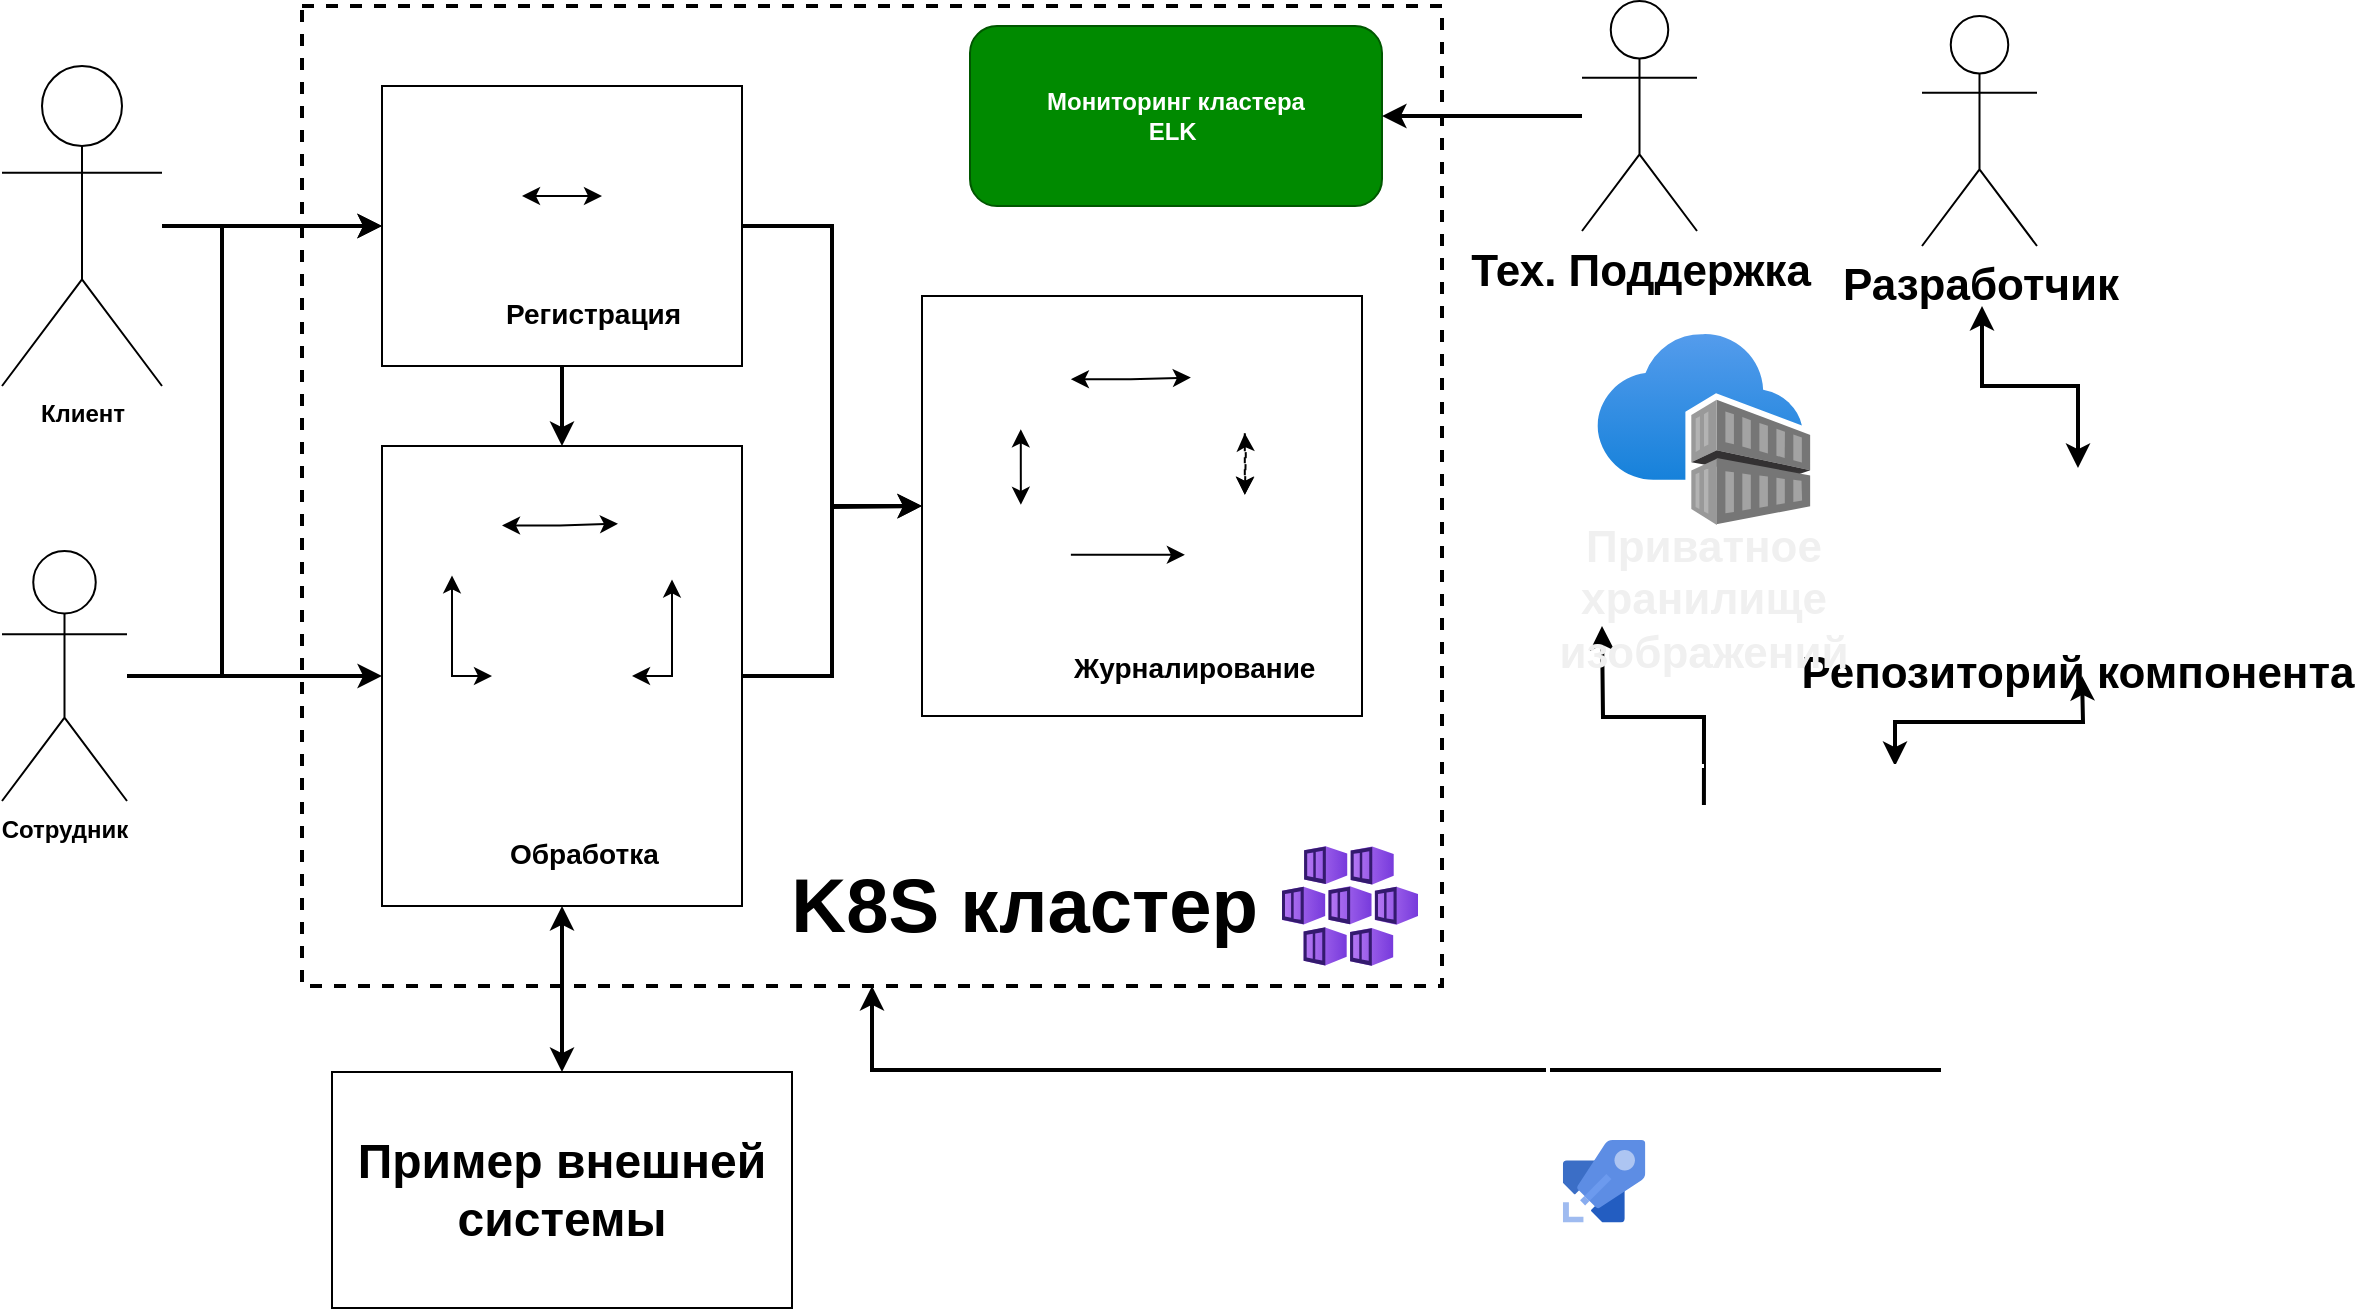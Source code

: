 <mxfile version="14.6.13" type="device"><diagram id="eeTa0ffnNRxGELlKmi9v" name="Page-1"><mxGraphModel dx="1106" dy="763" grid="1" gridSize="10" guides="1" tooltips="1" connect="1" arrows="1" fold="1" page="1" pageScale="1" pageWidth="1169" pageHeight="827" math="0" shadow="0"><root><mxCell id="0"/><mxCell id="1" parent="0"/><mxCell id="-P7aWFQQRC6TMzU-3oHp-1" value="" style="rounded=0;whiteSpace=wrap;html=1;dashed=1;strokeWidth=2;fillColor=none;" parent="1" vertex="1"><mxGeometry x="240" y="110" width="570" height="490" as="geometry"/></mxCell><mxCell id="-P7aWFQQRC6TMzU-3oHp-4" style="edgeStyle=orthogonalEdgeStyle;rounded=0;orthogonalLoop=1;jettySize=auto;html=1;entryX=0;entryY=0.5;entryDx=0;entryDy=0;strokeWidth=2;" parent="1" source="-P7aWFQQRC6TMzU-3oHp-3" target="-P7aWFQQRC6TMzU-3oHp-2" edge="1"><mxGeometry relative="1" as="geometry"/></mxCell><mxCell id="-P7aWFQQRC6TMzU-3oHp-3" value="&lt;b&gt;Клиент&lt;/b&gt;" style="shape=umlActor;verticalLabelPosition=bottom;verticalAlign=top;html=1;outlineConnect=0;strokeWidth=1;fillColor=none;" parent="1" vertex="1"><mxGeometry x="90" y="140" width="80" height="160" as="geometry"/></mxCell><mxCell id="OasfZA99z4-gZNefV5Lb-35" style="edgeStyle=orthogonalEdgeStyle;rounded=0;orthogonalLoop=1;jettySize=auto;html=1;exitX=0.5;exitY=1;exitDx=0;exitDy=0;entryX=0.5;entryY=0;entryDx=0;entryDy=0;startArrow=none;startFill=0;strokeWidth=2;" parent="1" source="-P7aWFQQRC6TMzU-3oHp-2" target="OasfZA99z4-gZNefV5Lb-19" edge="1"><mxGeometry relative="1" as="geometry"/></mxCell><mxCell id="OasfZA99z4-gZNefV5Lb-37" style="edgeStyle=orthogonalEdgeStyle;rounded=0;orthogonalLoop=1;jettySize=auto;html=1;entryX=0;entryY=0.5;entryDx=0;entryDy=0;startArrow=none;startFill=0;strokeWidth=2;" parent="1" source="OasfZA99z4-gZNefV5Lb-36" target="OasfZA99z4-gZNefV5Lb-19" edge="1"><mxGeometry relative="1" as="geometry"/></mxCell><mxCell id="OasfZA99z4-gZNefV5Lb-36" value="&lt;b&gt;Сотрудник&lt;/b&gt;" style="shape=umlActor;verticalLabelPosition=bottom;verticalAlign=top;html=1;outlineConnect=0;strokeWidth=1;fillColor=none;" parent="1" vertex="1"><mxGeometry x="90" y="382.5" width="62.5" height="125" as="geometry"/></mxCell><mxCell id="OasfZA99z4-gZNefV5Lb-41" style="edgeStyle=orthogonalEdgeStyle;rounded=0;orthogonalLoop=1;jettySize=auto;html=1;entryX=0;entryY=0.5;entryDx=0;entryDy=0;startArrow=none;startFill=0;strokeWidth=2;" parent="1" target="-P7aWFQQRC6TMzU-3oHp-2" edge="1"><mxGeometry relative="1" as="geometry"><mxPoint x="170" y="445" as="sourcePoint"/><mxPoint x="290" y="455" as="targetPoint"/><Array as="points"><mxPoint x="200" y="445"/><mxPoint x="200" y="220"/></Array></mxGeometry></mxCell><mxCell id="OasfZA99z4-gZNefV5Lb-71" value="" style="group" parent="1" vertex="1" connectable="0"><mxGeometry x="550" y="255" width="220" height="210" as="geometry"/></mxCell><mxCell id="OasfZA99z4-gZNefV5Lb-43" value="" style="rounded=0;whiteSpace=wrap;html=1;strokeWidth=1;fillColor=none;" parent="OasfZA99z4-gZNefV5Lb-71" vertex="1"><mxGeometry width="220" height="210" as="geometry"/></mxCell><mxCell id="OasfZA99z4-gZNefV5Lb-44" value="" style="shape=image;verticalLabelPosition=bottom;labelBackgroundColor=#ffffff;verticalAlign=top;aspect=fixed;imageAspect=0;image=https://www.docker.com/sites/default/files/d8/2019-07/Moby-logo.png;" parent="OasfZA99z4-gZNefV5Lb-71" vertex="1"><mxGeometry x="12.222" y="168.509" width="40" height="28.69" as="geometry"/></mxCell><mxCell id="OasfZA99z4-gZNefV5Lb-45" value="" style="shape=image;verticalLabelPosition=bottom;labelBackgroundColor=#ffffff;verticalAlign=top;aspect=fixed;imageAspect=0;image=https://design.jboss.org/quarkus/logo/final/PNG/quarkus_icon_rgb_1024px_default.png;" parent="OasfZA99z4-gZNefV5Lb-71" vertex="1"><mxGeometry x="24.444" y="16.629" width="50" height="50" as="geometry"/></mxCell><mxCell id="OasfZA99z4-gZNefV5Lb-46" value="" style="shape=image;verticalLabelPosition=bottom;labelBackgroundColor=#ffffff;verticalAlign=top;aspect=fixed;imageAspect=0;image=https://upload.wikimedia.org/wikipedia/commons/thumb/2/29/Postgresql_elephant.svg/1200px-Postgresql_elephant.svg.png;" parent="OasfZA99z4-gZNefV5Lb-71" vertex="1"><mxGeometry x="134.444" y="12.926" width="54" height="55.71" as="geometry"/></mxCell><mxCell id="OasfZA99z4-gZNefV5Lb-47" style="edgeStyle=orthogonalEdgeStyle;rounded=0;orthogonalLoop=1;jettySize=auto;html=1;entryX=0;entryY=0.5;entryDx=0;entryDy=0;startArrow=classic;startFill=1;" parent="OasfZA99z4-gZNefV5Lb-71" source="OasfZA99z4-gZNefV5Lb-45" target="OasfZA99z4-gZNefV5Lb-46" edge="1"><mxGeometry as="geometry"/></mxCell><mxCell id="OasfZA99z4-gZNefV5Lb-48" value="&lt;b&gt;&lt;font style=&quot;font-size: 14px&quot;&gt;Журналирование&lt;/font&gt;&lt;/b&gt;" style="text;html=1;strokeColor=none;fillColor=none;align=left;verticalAlign=middle;whiteSpace=wrap;rounded=0;" parent="OasfZA99z4-gZNefV5Lb-71" vertex="1"><mxGeometry x="74.443" y="168.506" width="122.222" height="34.286" as="geometry"/></mxCell><mxCell id="OasfZA99z4-gZNefV5Lb-70" value="" style="edgeStyle=orthogonalEdgeStyle;rounded=0;orthogonalLoop=1;jettySize=auto;html=1;dashed=1;startArrow=classic;startFill=1;strokeWidth=1;" parent="OasfZA99z4-gZNefV5Lb-71" target="OasfZA99z4-gZNefV5Lb-46" edge="1"><mxGeometry relative="1" as="geometry"><mxPoint x="161.4" y="99.432" as="sourcePoint"/></mxGeometry></mxCell><mxCell id="OasfZA99z4-gZNefV5Lb-64" style="edgeStyle=orthogonalEdgeStyle;rounded=0;orthogonalLoop=1;jettySize=auto;html=1;entryX=0.5;entryY=0;entryDx=0;entryDy=0;startArrow=none;startFill=0;strokeWidth=1;dashed=1;" parent="OasfZA99z4-gZNefV5Lb-71" source="OasfZA99z4-gZNefV5Lb-46" edge="1"><mxGeometry x="560" y="150" as="geometry"><mxPoint x="161.44" y="99.432" as="targetPoint"/></mxGeometry></mxCell><mxCell id="OasfZA99z4-gZNefV5Lb-66" style="edgeStyle=orthogonalEdgeStyle;rounded=0;orthogonalLoop=1;jettySize=auto;html=1;entryX=0;entryY=0.5;entryDx=0;entryDy=0;startArrow=none;startFill=0;strokeWidth=1;" parent="OasfZA99z4-gZNefV5Lb-71" edge="1"><mxGeometry as="geometry"><mxPoint x="74.44" y="129.432" as="sourcePoint"/><mxPoint x="131.44" y="129.432" as="targetPoint"/></mxGeometry></mxCell><mxCell id="OasfZA99z4-gZNefV5Lb-67" style="edgeStyle=orthogonalEdgeStyle;rounded=0;orthogonalLoop=1;jettySize=auto;html=1;entryX=0.5;entryY=0;entryDx=0;entryDy=0;startArrow=classic;startFill=1;strokeWidth=1;" parent="OasfZA99z4-gZNefV5Lb-71" source="OasfZA99z4-gZNefV5Lb-45" edge="1"><mxGeometry as="geometry"><mxPoint x="49.44" y="104.43" as="targetPoint"/></mxGeometry></mxCell><mxCell id="ry_uDkrvylj53D4wBE7T-4" value="" style="shape=image;verticalLabelPosition=bottom;labelBackgroundColor=#ffffff;verticalAlign=top;aspect=fixed;imageAspect=0;image=https://www.pinclipart.com/picdir/big/396-3967631_logstash-elastic-logstash-logo-clipart.png;" vertex="1" parent="OasfZA99z4-gZNefV5Lb-71"><mxGeometry x="140.72" y="105" width="41.44" height="46.64" as="geometry"/></mxCell><mxCell id="ry_uDkrvylj53D4wBE7T-5" value="" style="shape=image;verticalLabelPosition=bottom;labelBackgroundColor=#ffffff;verticalAlign=top;aspect=fixed;imageAspect=0;image=https://brandslogos.com/wp-content/uploads/images/large/elasticsearch-logo.png;" vertex="1" parent="OasfZA99z4-gZNefV5Lb-71"><mxGeometry x="20.0" y="109" width="50" height="50" as="geometry"/></mxCell><mxCell id="OasfZA99z4-gZNefV5Lb-73" style="edgeStyle=orthogonalEdgeStyle;rounded=0;orthogonalLoop=1;jettySize=auto;html=1;exitX=1;exitY=0.5;exitDx=0;exitDy=0;entryX=0;entryY=0.5;entryDx=0;entryDy=0;startArrow=none;startFill=0;strokeWidth=2;" parent="1" source="-P7aWFQQRC6TMzU-3oHp-2" target="OasfZA99z4-gZNefV5Lb-43" edge="1"><mxGeometry relative="1" as="geometry"/></mxCell><mxCell id="OasfZA99z4-gZNefV5Lb-74" style="edgeStyle=orthogonalEdgeStyle;rounded=0;orthogonalLoop=1;jettySize=auto;html=1;exitX=1;exitY=0.5;exitDx=0;exitDy=0;startArrow=none;startFill=0;strokeWidth=2;" parent="1" source="OasfZA99z4-gZNefV5Lb-19" edge="1"><mxGeometry relative="1" as="geometry"><mxPoint x="550" y="360" as="targetPoint"/></mxGeometry></mxCell><mxCell id="OasfZA99z4-gZNefV5Lb-77" value="&lt;b&gt;&lt;font style=&quot;font-size: 24px&quot;&gt;Пример внешней системы&lt;/font&gt;&lt;/b&gt;" style="rounded=0;whiteSpace=wrap;html=1;fillColor=none;" parent="1" vertex="1"><mxGeometry x="255" y="643" width="230" height="118" as="geometry"/></mxCell><mxCell id="OasfZA99z4-gZNefV5Lb-78" style="edgeStyle=orthogonalEdgeStyle;rounded=0;orthogonalLoop=1;jettySize=auto;html=1;entryX=0.5;entryY=0;entryDx=0;entryDy=0;startArrow=classic;startFill=1;strokeWidth=2;exitX=0.5;exitY=1;exitDx=0;exitDy=0;" parent="1" source="OasfZA99z4-gZNefV5Lb-19" target="OasfZA99z4-gZNefV5Lb-77" edge="1"><mxGeometry relative="1" as="geometry"/></mxCell><mxCell id="OasfZA99z4-gZNefV5Lb-79" value="" style="aspect=fixed;html=1;points=[];align=center;image;fontSize=12;image=img/lib/azure2/containers/Kubernetes_Services.svg;" parent="1" vertex="1"><mxGeometry x="730" y="530" width="68" height="60" as="geometry"/></mxCell><mxCell id="OasfZA99z4-gZNefV5Lb-80" value="&lt;font size=&quot;1&quot;&gt;&lt;b style=&quot;font-size: 38px&quot;&gt;K8S кластер&lt;/b&gt;&lt;/font&gt;" style="text;html=1;strokeColor=none;fillColor=none;align=right;verticalAlign=middle;whiteSpace=wrap;rounded=0;" parent="1" vertex="1"><mxGeometry x="470" y="550" width="250" height="20" as="geometry"/></mxCell><mxCell id="OasfZA99z4-gZNefV5Lb-83" style="edgeStyle=orthogonalEdgeStyle;rounded=0;orthogonalLoop=1;jettySize=auto;html=1;startArrow=classic;startFill=1;strokeWidth=2;entryX=0.5;entryY=0;entryDx=0;entryDy=0;" parent="1" target="OasfZA99z4-gZNefV5Lb-82" edge="1"><mxGeometry relative="1" as="geometry"><mxPoint x="971" y="475" as="targetPoint"/><mxPoint x="1080" y="260" as="sourcePoint"/><Array as="points"><mxPoint x="1080" y="300"/><mxPoint x="1128" y="300"/></Array></mxGeometry></mxCell><mxCell id="OasfZA99z4-gZNefV5Lb-81" value="&lt;b&gt;&lt;font style=&quot;font-size: 22px&quot;&gt;Разработчик&lt;/font&gt;&lt;/b&gt;" style="shape=umlActor;verticalLabelPosition=bottom;verticalAlign=top;html=1;outlineConnect=0;fillColor=none;" parent="1" vertex="1"><mxGeometry x="1050" y="115" width="57.5" height="115" as="geometry"/></mxCell><mxCell id="OasfZA99z4-gZNefV5Lb-85" style="edgeStyle=orthogonalEdgeStyle;rounded=0;orthogonalLoop=1;jettySize=auto;html=1;entryX=0.5;entryY=0;entryDx=0;entryDy=0;startArrow=classic;startFill=1;strokeWidth=2;" parent="1" target="OasfZA99z4-gZNefV5Lb-84" edge="1"><mxGeometry relative="1" as="geometry"><mxPoint x="1130" y="445" as="sourcePoint"/></mxGeometry></mxCell><mxCell id="OasfZA99z4-gZNefV5Lb-82" value="Репозиторий компонента" style="shape=image;verticalLabelPosition=bottom;labelBackgroundColor=none;verticalAlign=top;aspect=fixed;imageAspect=0;image=https://image.flaticon.com/icons/png/512/25/25231.png;fontStyle=1;imageBackground=#ffffff;fontSize=22;" parent="1" vertex="1"><mxGeometry x="1087" y="341" width="82" height="82" as="geometry"/></mxCell><mxCell id="OasfZA99z4-gZNefV5Lb-95" value="" style="aspect=fixed;html=1;points=[];align=center;image;fontSize=12;image=img/lib/azure2/containers/Container_Registries.svg;strokeWidth=1;" parent="1" vertex="1"><mxGeometry x="887.73" y="274" width="106.46" height="95.5" as="geometry"/></mxCell><mxCell id="OasfZA99z4-gZNefV5Lb-100" style="edgeStyle=orthogonalEdgeStyle;rounded=0;orthogonalLoop=1;jettySize=auto;html=1;exitX=0.5;exitY=0;exitDx=0;exitDy=0;startArrow=none;startFill=0;strokeWidth=2;" parent="1" source="OasfZA99z4-gZNefV5Lb-91" edge="1"><mxGeometry relative="1" as="geometry"><mxPoint x="890" y="420" as="targetPoint"/></mxGeometry></mxCell><mxCell id="OasfZA99z4-gZNefV5Lb-101" style="edgeStyle=orthogonalEdgeStyle;rounded=0;orthogonalLoop=1;jettySize=auto;html=1;entryX=0.5;entryY=1;entryDx=0;entryDy=0;startArrow=none;startFill=0;strokeWidth=2;" parent="1" source="OasfZA99z4-gZNefV5Lb-93" target="-P7aWFQQRC6TMzU-3oHp-1" edge="1"><mxGeometry relative="1" as="geometry"/></mxCell><mxCell id="OasfZA99z4-gZNefV5Lb-102" value="&lt;b&gt;Мониторинг кластера&lt;br&gt;ELK&amp;nbsp;&lt;/b&gt;" style="rounded=1;whiteSpace=wrap;html=1;strokeWidth=1;fillColor=#008a00;strokeColor=#005700;fontColor=#ffffff;" parent="1" vertex="1"><mxGeometry x="574" y="120" width="206" height="90" as="geometry"/></mxCell><mxCell id="OasfZA99z4-gZNefV5Lb-104" style="edgeStyle=orthogonalEdgeStyle;rounded=0;orthogonalLoop=1;jettySize=auto;html=1;entryX=1;entryY=0.5;entryDx=0;entryDy=0;startArrow=none;startFill=0;strokeWidth=2;" parent="1" source="OasfZA99z4-gZNefV5Lb-103" target="OasfZA99z4-gZNefV5Lb-102" edge="1"><mxGeometry relative="1" as="geometry"/></mxCell><mxCell id="OasfZA99z4-gZNefV5Lb-103" value="&lt;b&gt;&lt;font style=&quot;font-size: 22px&quot;&gt;Тех. Поддержка&lt;/font&gt;&lt;/b&gt;" style="shape=umlActor;verticalLabelPosition=bottom;verticalAlign=top;html=1;outlineConnect=0;fillColor=none;" parent="1" vertex="1"><mxGeometry x="880" y="107.5" width="57.5" height="115" as="geometry"/></mxCell><mxCell id="OasfZA99z4-gZNefV5Lb-84" value="" style="rounded=0;whiteSpace=wrap;html=1;strokeWidth=2;dashed=1;fontColor=#333333;fillColor=none;strokeColor=#FFFFFF;" parent="1" vertex="1"><mxGeometry x="863" y="490" width="347" height="240" as="geometry"/></mxCell><mxCell id="OasfZA99z4-gZNefV5Lb-88" value="&lt;span style=&quot;font-size: 18px&quot;&gt;&lt;b&gt;&lt;font color=&quot;#ffffff&quot;&gt;CI pipeline&lt;/font&gt;&lt;/b&gt;&lt;/span&gt;" style="text;html=1;strokeColor=none;fillColor=none;align=left;verticalAlign=middle;whiteSpace=wrap;rounded=0;" parent="1" vertex="1"><mxGeometry x="916.625" y="692" width="123.75" height="20" as="geometry"/></mxCell><mxCell id="OasfZA99z4-gZNefV5Lb-90" value="" style="aspect=fixed;html=1;points=[];align=center;image;fontSize=12;image=img/lib/mscae/Azure_Pipelines.svg;" parent="1" vertex="1"><mxGeometry x="870.425" y="677" width="41.25" height="41.25" as="geometry"/></mxCell><mxCell id="OasfZA99z4-gZNefV5Lb-94" value="" style="edgeStyle=orthogonalEdgeStyle;rounded=0;orthogonalLoop=1;jettySize=auto;html=1;startArrow=none;startFill=0;strokeWidth=1;strokeColor=#FFFFFF;" parent="1" source="OasfZA99z4-gZNefV5Lb-91" target="OasfZA99z4-gZNefV5Lb-93" edge="1"><mxGeometry x="863" y="490" as="geometry"/></mxCell><mxCell id="OasfZA99z4-gZNefV5Lb-91" value="&lt;b&gt;&lt;font color=&quot;#ffffff&quot;&gt;Загрузка изображения в Azure Container Registry&lt;/font&gt;&lt;/b&gt;" style="rounded=0;whiteSpace=wrap;html=1;strokeWidth=1;fillColor=none;strokeColor=#FFFFFF;" parent="1" vertex="1"><mxGeometry x="870.425" y="510" width="141.075" height="70" as="geometry"/></mxCell><mxCell id="OasfZA99z4-gZNefV5Lb-93" value="&lt;b&gt;&lt;font color=&quot;#ffffff&quot;&gt;Развертывание в облачный K8S&lt;/font&gt;&lt;/b&gt;" style="rounded=0;whiteSpace=wrap;html=1;strokeWidth=1;fillColor=none;strokeColor=#FFFFFF;" parent="1" vertex="1"><mxGeometry x="1059.995" y="607" width="141.075" height="70" as="geometry"/></mxCell><mxCell id="OasfZA99z4-gZNefV5Lb-19" value="" style="rounded=0;whiteSpace=wrap;html=1;strokeWidth=1;fillColor=none;" parent="1" vertex="1"><mxGeometry x="280" y="330" width="180" height="230" as="geometry"/></mxCell><mxCell id="OasfZA99z4-gZNefV5Lb-20" value="" style="shape=image;verticalLabelPosition=bottom;labelBackgroundColor=#ffffff;verticalAlign=top;aspect=fixed;imageAspect=0;image=https://www.docker.com/sites/default/files/d8/2019-07/Moby-logo.png;" parent="1" vertex="1"><mxGeometry x="290" y="519.996" width="40" height="28.69" as="geometry"/></mxCell><mxCell id="OasfZA99z4-gZNefV5Lb-33" style="edgeStyle=orthogonalEdgeStyle;rounded=0;orthogonalLoop=1;jettySize=auto;html=1;entryX=0;entryY=0.5;entryDx=0;entryDy=0;startArrow=classic;startFill=1;" parent="1" source="OasfZA99z4-gZNefV5Lb-21" target="OasfZA99z4-gZNefV5Lb-32" edge="1"><mxGeometry x="280" y="330" as="geometry"/></mxCell><mxCell id="OasfZA99z4-gZNefV5Lb-21" value="" style="shape=image;verticalLabelPosition=bottom;labelBackgroundColor=#ffffff;verticalAlign=top;aspect=fixed;imageAspect=0;image=https://design.jboss.org/quarkus/logo/final/PNG/quarkus_icon_rgb_1024px_default.png;" parent="1" vertex="1"><mxGeometry x="290" y="344.696" width="50" height="50" as="geometry"/></mxCell><mxCell id="OasfZA99z4-gZNefV5Lb-34" style="edgeStyle=orthogonalEdgeStyle;rounded=0;orthogonalLoop=1;jettySize=auto;html=1;entryX=1;entryY=0.5;entryDx=0;entryDy=0;startArrow=classic;startFill=1;" parent="1" source="OasfZA99z4-gZNefV5Lb-22" target="OasfZA99z4-gZNefV5Lb-32" edge="1"><mxGeometry x="280" y="330" as="geometry"/></mxCell><mxCell id="OasfZA99z4-gZNefV5Lb-22" value="" style="shape=image;verticalLabelPosition=bottom;labelBackgroundColor=#ffffff;verticalAlign=top;aspect=fixed;imageAspect=0;image=https://upload.wikimedia.org/wikipedia/commons/thumb/2/29/Postgresql_elephant.svg/1200px-Postgresql_elephant.svg.png;" parent="1" vertex="1"><mxGeometry x="398" y="340.997" width="54" height="55.71" as="geometry"/></mxCell><mxCell id="OasfZA99z4-gZNefV5Lb-23" style="edgeStyle=orthogonalEdgeStyle;rounded=0;orthogonalLoop=1;jettySize=auto;html=1;entryX=0;entryY=0.5;entryDx=0;entryDy=0;startArrow=classic;startFill=1;" parent="1" source="OasfZA99z4-gZNefV5Lb-21" target="OasfZA99z4-gZNefV5Lb-22" edge="1"><mxGeometry x="280" y="330" as="geometry"/></mxCell><mxCell id="OasfZA99z4-gZNefV5Lb-24" value="&lt;b&gt;&lt;font style=&quot;font-size: 14px&quot;&gt;Обработка&lt;/font&gt;&lt;/b&gt;" style="text;html=1;strokeColor=none;fillColor=none;align=left;verticalAlign=middle;whiteSpace=wrap;rounded=0;" parent="1" vertex="1"><mxGeometry x="342" y="517.917" width="100" height="32.857" as="geometry"/></mxCell><mxCell id="OasfZA99z4-gZNefV5Lb-32" value="" style="shape=image;verticalLabelPosition=bottom;labelBackgroundColor=#ffffff;verticalAlign=top;aspect=fixed;imageAspect=0;image=http://assets.stickpng.com/thumbs/584809c9cef1014c0b5e4909.png;imageBackground=#ffffff;" parent="1" vertex="1"><mxGeometry x="335" y="410" width="70" height="70" as="geometry"/></mxCell><mxCell id="-P7aWFQQRC6TMzU-3oHp-2" value="" style="rounded=0;whiteSpace=wrap;html=1;strokeWidth=1;fillColor=none;" parent="1" vertex="1"><mxGeometry x="280" y="150" width="180" height="140" as="geometry"/></mxCell><mxCell id="OasfZA99z4-gZNefV5Lb-1" value="" style="shape=image;verticalLabelPosition=bottom;labelBackgroundColor=#ffffff;verticalAlign=top;aspect=fixed;imageAspect=0;image=https://www.docker.com/sites/default/files/d8/2019-07/Moby-logo.png;" parent="1" vertex="1"><mxGeometry x="290" y="250" width="40" height="28.69" as="geometry"/></mxCell><mxCell id="OasfZA99z4-gZNefV5Lb-2" value="" style="shape=image;verticalLabelPosition=bottom;labelBackgroundColor=#ffffff;verticalAlign=top;aspect=fixed;imageAspect=0;image=https://design.jboss.org/quarkus/logo/final/PNG/quarkus_icon_rgb_1024px_default.png;" parent="1" vertex="1"><mxGeometry x="300" y="180" width="50" height="50" as="geometry"/></mxCell><mxCell id="OasfZA99z4-gZNefV5Lb-3" value="" style="shape=image;verticalLabelPosition=bottom;labelBackgroundColor=#ffffff;verticalAlign=top;aspect=fixed;imageAspect=0;image=https://upload.wikimedia.org/wikipedia/commons/thumb/2/29/Postgresql_elephant.svg/1200px-Postgresql_elephant.svg.png;" parent="1" vertex="1"><mxGeometry x="390" y="177.14" width="54" height="55.71" as="geometry"/></mxCell><mxCell id="OasfZA99z4-gZNefV5Lb-4" style="edgeStyle=orthogonalEdgeStyle;rounded=0;orthogonalLoop=1;jettySize=auto;html=1;entryX=0;entryY=0.5;entryDx=0;entryDy=0;startArrow=classic;startFill=1;" parent="1" source="OasfZA99z4-gZNefV5Lb-2" target="OasfZA99z4-gZNefV5Lb-3" edge="1"><mxGeometry x="280" y="150" as="geometry"/></mxCell><mxCell id="OasfZA99z4-gZNefV5Lb-14" value="&lt;b&gt;&lt;font style=&quot;font-size: 14px&quot;&gt;Регистрация&lt;/font&gt;&lt;/b&gt;" style="text;html=1;strokeColor=none;fillColor=none;align=left;verticalAlign=middle;whiteSpace=wrap;rounded=0;" parent="1" vertex="1"><mxGeometry x="340" y="254" width="100" height="20" as="geometry"/></mxCell><mxCell id="ry_uDkrvylj53D4wBE7T-7" value="&lt;b&gt;Приватное хранилище изображений&lt;/b&gt;" style="text;html=1;strokeColor=none;fillColor=none;align=center;verticalAlign=middle;whiteSpace=wrap;rounded=0;labelBackgroundColor=none;fontSize=22;fontColor=#f0f0f0;" vertex="1" parent="1"><mxGeometry x="921" y="397" width="40" height="20" as="geometry"/></mxCell></root></mxGraphModel></diagram></mxfile>